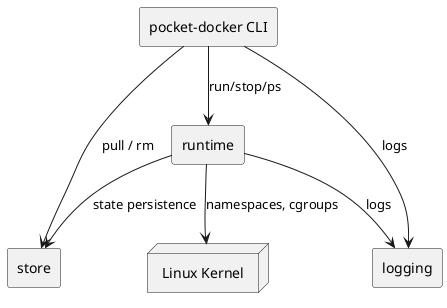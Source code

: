 @startuml
!include <aws/common>
skinparam componentStyle rectangle

component "pocket-docker CLI" as CLI
component "runtime" as RT
component "store" as ST
component "logging" as LG
node "Linux Kernel" as K

CLI --> RT : run/stop/ps
RT --> K : namespaces, cgroups
RT --> ST : state persistence
RT --> LG : logs
CLI --> ST : pull / rm
CLI --> LG : logs
@enduml
